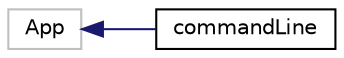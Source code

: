 digraph "Graphical Class Hierarchy"
{
 // LATEX_PDF_SIZE
  edge [fontname="Helvetica",fontsize="10",labelfontname="Helvetica",labelfontsize="10"];
  node [fontname="Helvetica",fontsize="10",shape=record];
  rankdir="LR";
  Node423 [label="App",height=0.2,width=0.4,color="grey75", fillcolor="white", style="filled",tooltip=" "];
  Node423 -> Node0 [dir="back",color="midnightblue",fontsize="10",style="solid",fontname="Helvetica"];
  Node0 [label="commandLine",height=0.2,width=0.4,color="black", fillcolor="white", style="filled",URL="$classpFlow_1_1commandLine.html",tooltip=" "];
}
